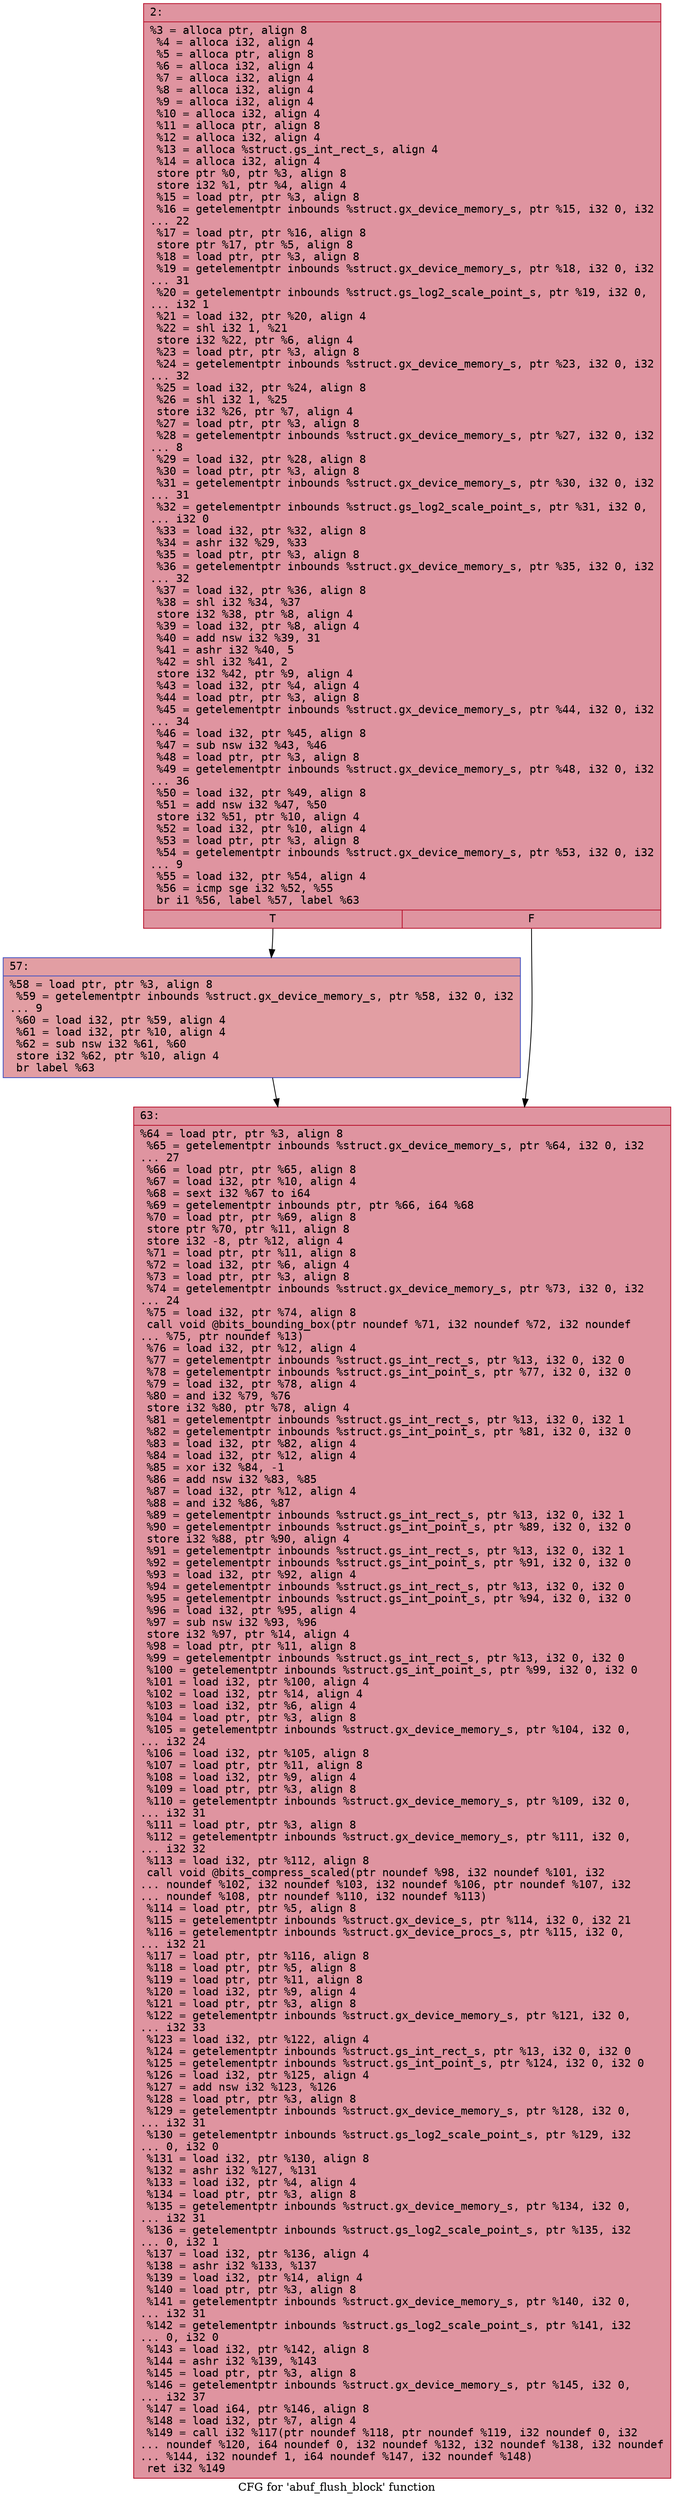 digraph "CFG for 'abuf_flush_block' function" {
	label="CFG for 'abuf_flush_block' function";

	Node0x600002aec2d0 [shape=record,color="#b70d28ff", style=filled, fillcolor="#b70d2870" fontname="Courier",label="{2:\l|  %3 = alloca ptr, align 8\l  %4 = alloca i32, align 4\l  %5 = alloca ptr, align 8\l  %6 = alloca i32, align 4\l  %7 = alloca i32, align 4\l  %8 = alloca i32, align 4\l  %9 = alloca i32, align 4\l  %10 = alloca i32, align 4\l  %11 = alloca ptr, align 8\l  %12 = alloca i32, align 4\l  %13 = alloca %struct.gs_int_rect_s, align 4\l  %14 = alloca i32, align 4\l  store ptr %0, ptr %3, align 8\l  store i32 %1, ptr %4, align 4\l  %15 = load ptr, ptr %3, align 8\l  %16 = getelementptr inbounds %struct.gx_device_memory_s, ptr %15, i32 0, i32\l... 22\l  %17 = load ptr, ptr %16, align 8\l  store ptr %17, ptr %5, align 8\l  %18 = load ptr, ptr %3, align 8\l  %19 = getelementptr inbounds %struct.gx_device_memory_s, ptr %18, i32 0, i32\l... 31\l  %20 = getelementptr inbounds %struct.gs_log2_scale_point_s, ptr %19, i32 0,\l... i32 1\l  %21 = load i32, ptr %20, align 4\l  %22 = shl i32 1, %21\l  store i32 %22, ptr %6, align 4\l  %23 = load ptr, ptr %3, align 8\l  %24 = getelementptr inbounds %struct.gx_device_memory_s, ptr %23, i32 0, i32\l... 32\l  %25 = load i32, ptr %24, align 8\l  %26 = shl i32 1, %25\l  store i32 %26, ptr %7, align 4\l  %27 = load ptr, ptr %3, align 8\l  %28 = getelementptr inbounds %struct.gx_device_memory_s, ptr %27, i32 0, i32\l... 8\l  %29 = load i32, ptr %28, align 8\l  %30 = load ptr, ptr %3, align 8\l  %31 = getelementptr inbounds %struct.gx_device_memory_s, ptr %30, i32 0, i32\l... 31\l  %32 = getelementptr inbounds %struct.gs_log2_scale_point_s, ptr %31, i32 0,\l... i32 0\l  %33 = load i32, ptr %32, align 8\l  %34 = ashr i32 %29, %33\l  %35 = load ptr, ptr %3, align 8\l  %36 = getelementptr inbounds %struct.gx_device_memory_s, ptr %35, i32 0, i32\l... 32\l  %37 = load i32, ptr %36, align 8\l  %38 = shl i32 %34, %37\l  store i32 %38, ptr %8, align 4\l  %39 = load i32, ptr %8, align 4\l  %40 = add nsw i32 %39, 31\l  %41 = ashr i32 %40, 5\l  %42 = shl i32 %41, 2\l  store i32 %42, ptr %9, align 4\l  %43 = load i32, ptr %4, align 4\l  %44 = load ptr, ptr %3, align 8\l  %45 = getelementptr inbounds %struct.gx_device_memory_s, ptr %44, i32 0, i32\l... 34\l  %46 = load i32, ptr %45, align 8\l  %47 = sub nsw i32 %43, %46\l  %48 = load ptr, ptr %3, align 8\l  %49 = getelementptr inbounds %struct.gx_device_memory_s, ptr %48, i32 0, i32\l... 36\l  %50 = load i32, ptr %49, align 8\l  %51 = add nsw i32 %47, %50\l  store i32 %51, ptr %10, align 4\l  %52 = load i32, ptr %10, align 4\l  %53 = load ptr, ptr %3, align 8\l  %54 = getelementptr inbounds %struct.gx_device_memory_s, ptr %53, i32 0, i32\l... 9\l  %55 = load i32, ptr %54, align 4\l  %56 = icmp sge i32 %52, %55\l  br i1 %56, label %57, label %63\l|{<s0>T|<s1>F}}"];
	Node0x600002aec2d0:s0 -> Node0x600002aec320[tooltip="2 -> 57\nProbability 50.00%" ];
	Node0x600002aec2d0:s1 -> Node0x600002aec370[tooltip="2 -> 63\nProbability 50.00%" ];
	Node0x600002aec320 [shape=record,color="#3d50c3ff", style=filled, fillcolor="#be242e70" fontname="Courier",label="{57:\l|  %58 = load ptr, ptr %3, align 8\l  %59 = getelementptr inbounds %struct.gx_device_memory_s, ptr %58, i32 0, i32\l... 9\l  %60 = load i32, ptr %59, align 4\l  %61 = load i32, ptr %10, align 4\l  %62 = sub nsw i32 %61, %60\l  store i32 %62, ptr %10, align 4\l  br label %63\l}"];
	Node0x600002aec320 -> Node0x600002aec370[tooltip="57 -> 63\nProbability 100.00%" ];
	Node0x600002aec370 [shape=record,color="#b70d28ff", style=filled, fillcolor="#b70d2870" fontname="Courier",label="{63:\l|  %64 = load ptr, ptr %3, align 8\l  %65 = getelementptr inbounds %struct.gx_device_memory_s, ptr %64, i32 0, i32\l... 27\l  %66 = load ptr, ptr %65, align 8\l  %67 = load i32, ptr %10, align 4\l  %68 = sext i32 %67 to i64\l  %69 = getelementptr inbounds ptr, ptr %66, i64 %68\l  %70 = load ptr, ptr %69, align 8\l  store ptr %70, ptr %11, align 8\l  store i32 -8, ptr %12, align 4\l  %71 = load ptr, ptr %11, align 8\l  %72 = load i32, ptr %6, align 4\l  %73 = load ptr, ptr %3, align 8\l  %74 = getelementptr inbounds %struct.gx_device_memory_s, ptr %73, i32 0, i32\l... 24\l  %75 = load i32, ptr %74, align 8\l  call void @bits_bounding_box(ptr noundef %71, i32 noundef %72, i32 noundef\l... %75, ptr noundef %13)\l  %76 = load i32, ptr %12, align 4\l  %77 = getelementptr inbounds %struct.gs_int_rect_s, ptr %13, i32 0, i32 0\l  %78 = getelementptr inbounds %struct.gs_int_point_s, ptr %77, i32 0, i32 0\l  %79 = load i32, ptr %78, align 4\l  %80 = and i32 %79, %76\l  store i32 %80, ptr %78, align 4\l  %81 = getelementptr inbounds %struct.gs_int_rect_s, ptr %13, i32 0, i32 1\l  %82 = getelementptr inbounds %struct.gs_int_point_s, ptr %81, i32 0, i32 0\l  %83 = load i32, ptr %82, align 4\l  %84 = load i32, ptr %12, align 4\l  %85 = xor i32 %84, -1\l  %86 = add nsw i32 %83, %85\l  %87 = load i32, ptr %12, align 4\l  %88 = and i32 %86, %87\l  %89 = getelementptr inbounds %struct.gs_int_rect_s, ptr %13, i32 0, i32 1\l  %90 = getelementptr inbounds %struct.gs_int_point_s, ptr %89, i32 0, i32 0\l  store i32 %88, ptr %90, align 4\l  %91 = getelementptr inbounds %struct.gs_int_rect_s, ptr %13, i32 0, i32 1\l  %92 = getelementptr inbounds %struct.gs_int_point_s, ptr %91, i32 0, i32 0\l  %93 = load i32, ptr %92, align 4\l  %94 = getelementptr inbounds %struct.gs_int_rect_s, ptr %13, i32 0, i32 0\l  %95 = getelementptr inbounds %struct.gs_int_point_s, ptr %94, i32 0, i32 0\l  %96 = load i32, ptr %95, align 4\l  %97 = sub nsw i32 %93, %96\l  store i32 %97, ptr %14, align 4\l  %98 = load ptr, ptr %11, align 8\l  %99 = getelementptr inbounds %struct.gs_int_rect_s, ptr %13, i32 0, i32 0\l  %100 = getelementptr inbounds %struct.gs_int_point_s, ptr %99, i32 0, i32 0\l  %101 = load i32, ptr %100, align 4\l  %102 = load i32, ptr %14, align 4\l  %103 = load i32, ptr %6, align 4\l  %104 = load ptr, ptr %3, align 8\l  %105 = getelementptr inbounds %struct.gx_device_memory_s, ptr %104, i32 0,\l... i32 24\l  %106 = load i32, ptr %105, align 8\l  %107 = load ptr, ptr %11, align 8\l  %108 = load i32, ptr %9, align 4\l  %109 = load ptr, ptr %3, align 8\l  %110 = getelementptr inbounds %struct.gx_device_memory_s, ptr %109, i32 0,\l... i32 31\l  %111 = load ptr, ptr %3, align 8\l  %112 = getelementptr inbounds %struct.gx_device_memory_s, ptr %111, i32 0,\l... i32 32\l  %113 = load i32, ptr %112, align 8\l  call void @bits_compress_scaled(ptr noundef %98, i32 noundef %101, i32\l... noundef %102, i32 noundef %103, i32 noundef %106, ptr noundef %107, i32\l... noundef %108, ptr noundef %110, i32 noundef %113)\l  %114 = load ptr, ptr %5, align 8\l  %115 = getelementptr inbounds %struct.gx_device_s, ptr %114, i32 0, i32 21\l  %116 = getelementptr inbounds %struct.gx_device_procs_s, ptr %115, i32 0,\l... i32 21\l  %117 = load ptr, ptr %116, align 8\l  %118 = load ptr, ptr %5, align 8\l  %119 = load ptr, ptr %11, align 8\l  %120 = load i32, ptr %9, align 4\l  %121 = load ptr, ptr %3, align 8\l  %122 = getelementptr inbounds %struct.gx_device_memory_s, ptr %121, i32 0,\l... i32 33\l  %123 = load i32, ptr %122, align 4\l  %124 = getelementptr inbounds %struct.gs_int_rect_s, ptr %13, i32 0, i32 0\l  %125 = getelementptr inbounds %struct.gs_int_point_s, ptr %124, i32 0, i32 0\l  %126 = load i32, ptr %125, align 4\l  %127 = add nsw i32 %123, %126\l  %128 = load ptr, ptr %3, align 8\l  %129 = getelementptr inbounds %struct.gx_device_memory_s, ptr %128, i32 0,\l... i32 31\l  %130 = getelementptr inbounds %struct.gs_log2_scale_point_s, ptr %129, i32\l... 0, i32 0\l  %131 = load i32, ptr %130, align 8\l  %132 = ashr i32 %127, %131\l  %133 = load i32, ptr %4, align 4\l  %134 = load ptr, ptr %3, align 8\l  %135 = getelementptr inbounds %struct.gx_device_memory_s, ptr %134, i32 0,\l... i32 31\l  %136 = getelementptr inbounds %struct.gs_log2_scale_point_s, ptr %135, i32\l... 0, i32 1\l  %137 = load i32, ptr %136, align 4\l  %138 = ashr i32 %133, %137\l  %139 = load i32, ptr %14, align 4\l  %140 = load ptr, ptr %3, align 8\l  %141 = getelementptr inbounds %struct.gx_device_memory_s, ptr %140, i32 0,\l... i32 31\l  %142 = getelementptr inbounds %struct.gs_log2_scale_point_s, ptr %141, i32\l... 0, i32 0\l  %143 = load i32, ptr %142, align 8\l  %144 = ashr i32 %139, %143\l  %145 = load ptr, ptr %3, align 8\l  %146 = getelementptr inbounds %struct.gx_device_memory_s, ptr %145, i32 0,\l... i32 37\l  %147 = load i64, ptr %146, align 8\l  %148 = load i32, ptr %7, align 4\l  %149 = call i32 %117(ptr noundef %118, ptr noundef %119, i32 noundef 0, i32\l... noundef %120, i64 noundef 0, i32 noundef %132, i32 noundef %138, i32 noundef\l... %144, i32 noundef 1, i64 noundef %147, i32 noundef %148)\l  ret i32 %149\l}"];
}
